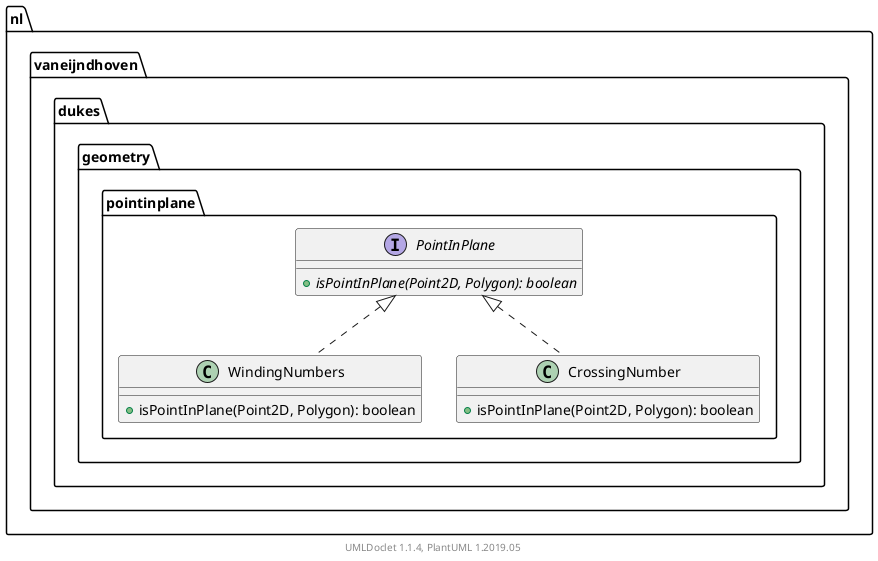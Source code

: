 @startuml

    namespace nl.vaneijndhoven.dukes.geometry.pointinplane {

        class WindingNumbers [[WindingNumbers.html]] {
            +isPointInPlane(Point2D, Polygon): boolean
        }

        interface PointInPlane [[PointInPlane.html]] {
            {abstract} +isPointInPlane(Point2D, Polygon): boolean
        }

        class CrossingNumber [[CrossingNumber.html]] {
            +isPointInPlane(Point2D, Polygon): boolean
        }

        PointInPlane <|.. WindingNumbers

        PointInPlane <|.. CrossingNumber

    }


    center footer UMLDoclet 1.1.4, PlantUML 1.2019.05
@enduml
